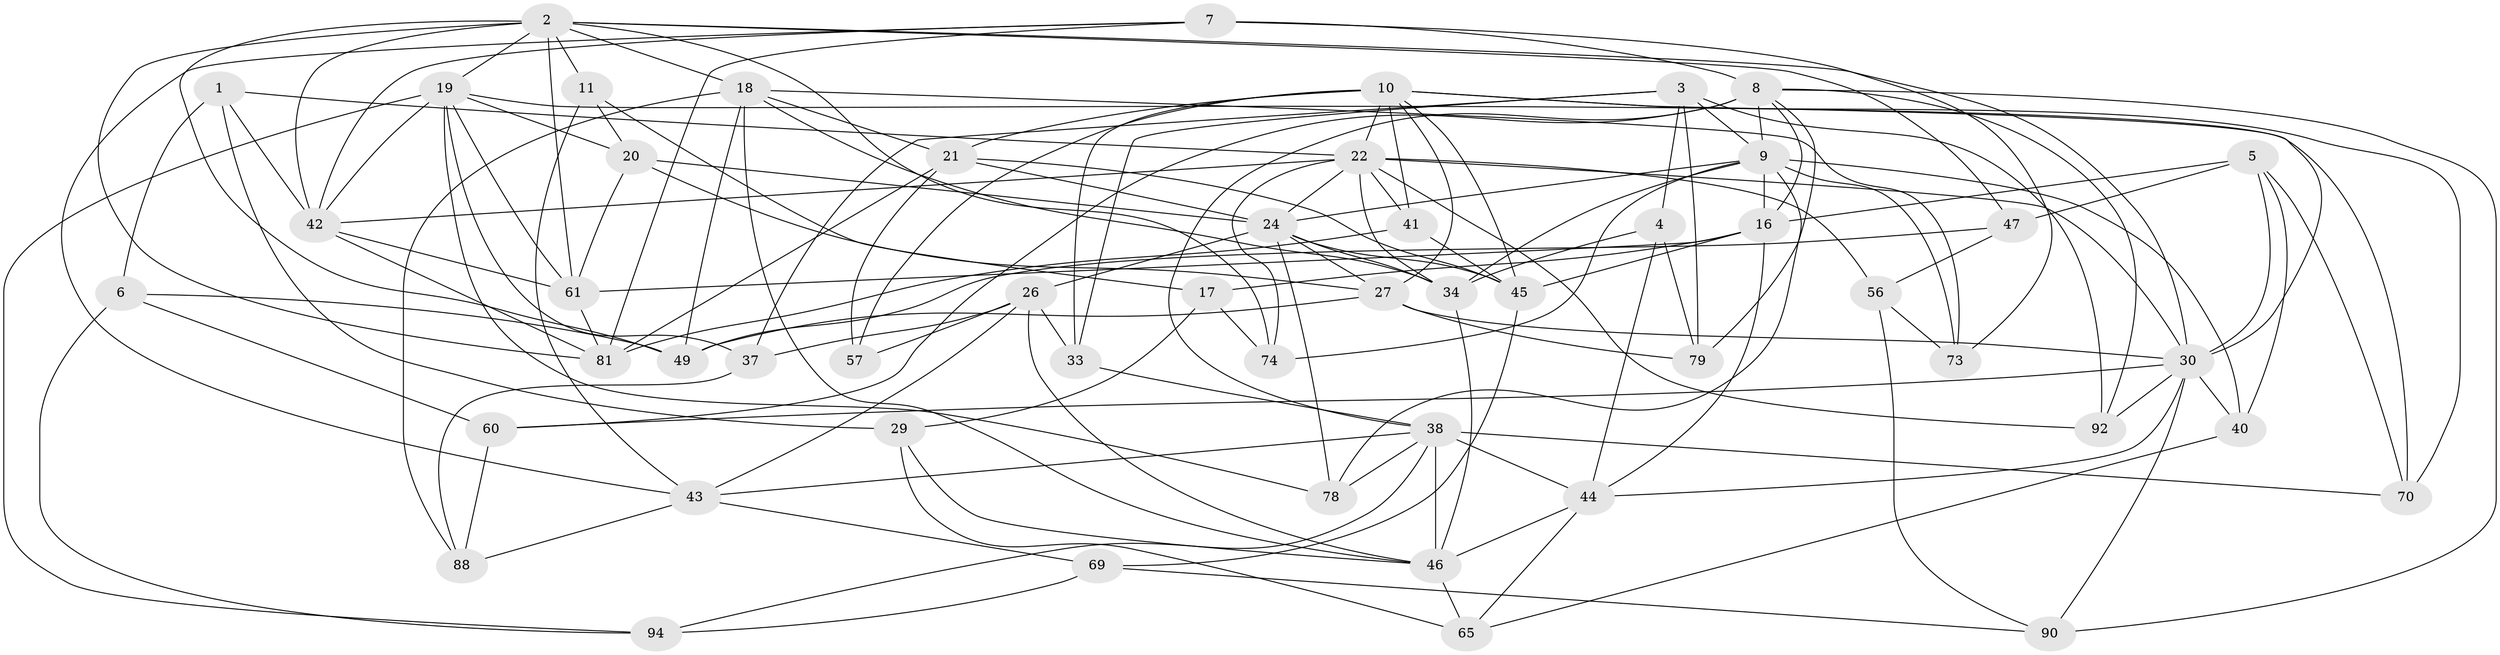 // original degree distribution, {4: 1.0}
// Generated by graph-tools (version 1.1) at 2025/54/03/05/25 16:54:48]
// undirected, 52 vertices, 144 edges
graph export_dot {
graph [start="1"]
  node [color=gray90,style=filled];
  1;
  2 [super="+53"];
  3 [super="+23"];
  4;
  5 [super="+84"];
  6;
  7 [super="+12"];
  8 [super="+31+55"];
  9 [super="+14"];
  10 [super="+87+28+13"];
  11;
  16 [super="+67+36"];
  17;
  18 [super="+62+97"];
  19 [super="+35"];
  20 [super="+25"];
  21 [super="+59"];
  22 [super="+66+54"];
  24 [super="+32+68"];
  26 [super="+89"];
  27 [super="+101"];
  29;
  30 [super="+63+71+48"];
  33;
  34 [super="+95"];
  37;
  38 [super="+52+76"];
  40;
  41;
  42 [super="+91"];
  43 [super="+96"];
  44 [super="+77"];
  45 [super="+100"];
  46 [super="+64+50"];
  47;
  49 [super="+75"];
  56;
  57;
  60;
  61 [super="+82"];
  65;
  69;
  70;
  73;
  74;
  78 [super="+93"];
  79;
  81 [super="+102"];
  88;
  90;
  92;
  94;
  1 -- 29;
  1 -- 22;
  1 -- 6;
  1 -- 42;
  2 -- 74;
  2 -- 47;
  2 -- 11;
  2 -- 49;
  2 -- 19;
  2 -- 61;
  2 -- 30;
  2 -- 81;
  2 -- 18;
  2 -- 42;
  3 -- 4;
  3 -- 37;
  3 -- 33;
  3 -- 92;
  3 -- 79;
  3 -- 9;
  4 -- 79;
  4 -- 34;
  4 -- 44;
  5 -- 70;
  5 -- 47;
  5 -- 40;
  5 -- 16 [weight=2];
  5 -- 30;
  6 -- 60;
  6 -- 49;
  6 -- 94;
  7 -- 73;
  7 -- 81;
  7 -- 8 [weight=2];
  7 -- 43;
  7 -- 42;
  8 -- 60;
  8 -- 90;
  8 -- 92;
  8 -- 38 [weight=2];
  8 -- 9;
  8 -- 79;
  8 -- 16;
  9 -- 34;
  9 -- 40;
  9 -- 73;
  9 -- 74;
  9 -- 78 [weight=2];
  9 -- 24;
  9 -- 16;
  10 -- 57 [weight=2];
  10 -- 45;
  10 -- 33;
  10 -- 22;
  10 -- 70;
  10 -- 30;
  10 -- 41;
  10 -- 27;
  10 -- 21;
  11 -- 17;
  11 -- 43;
  11 -- 20;
  16 -- 45;
  16 -- 61;
  16 -- 17;
  16 -- 44;
  17 -- 29;
  17 -- 74;
  18 -- 73;
  18 -- 46;
  18 -- 88;
  18 -- 49 [weight=2];
  18 -- 34;
  18 -- 21;
  19 -- 20 [weight=2];
  19 -- 94;
  19 -- 37;
  19 -- 70;
  19 -- 42 [weight=2];
  19 -- 61;
  19 -- 78;
  20 -- 27;
  20 -- 24;
  20 -- 61;
  21 -- 81;
  21 -- 57;
  21 -- 45;
  21 -- 24;
  22 -- 56;
  22 -- 34;
  22 -- 42;
  22 -- 74;
  22 -- 41;
  22 -- 24;
  22 -- 92;
  22 -- 30;
  24 -- 26;
  24 -- 34;
  24 -- 78 [weight=2];
  24 -- 27;
  24 -- 45;
  26 -- 57;
  26 -- 37;
  26 -- 33;
  26 -- 43;
  26 -- 46;
  27 -- 79;
  27 -- 30;
  27 -- 49;
  29 -- 65;
  29 -- 46;
  30 -- 40;
  30 -- 44;
  30 -- 90;
  30 -- 60;
  30 -- 92;
  33 -- 38;
  34 -- 46;
  37 -- 88;
  38 -- 44;
  38 -- 94;
  38 -- 46 [weight=2];
  38 -- 70;
  38 -- 78;
  38 -- 43;
  40 -- 65;
  41 -- 81;
  41 -- 45;
  42 -- 81;
  42 -- 61;
  43 -- 69;
  43 -- 88;
  44 -- 65;
  44 -- 46;
  45 -- 69;
  46 -- 65;
  47 -- 56;
  47 -- 49;
  56 -- 90;
  56 -- 73;
  60 -- 88;
  61 -- 81;
  69 -- 94;
  69 -- 90;
}
